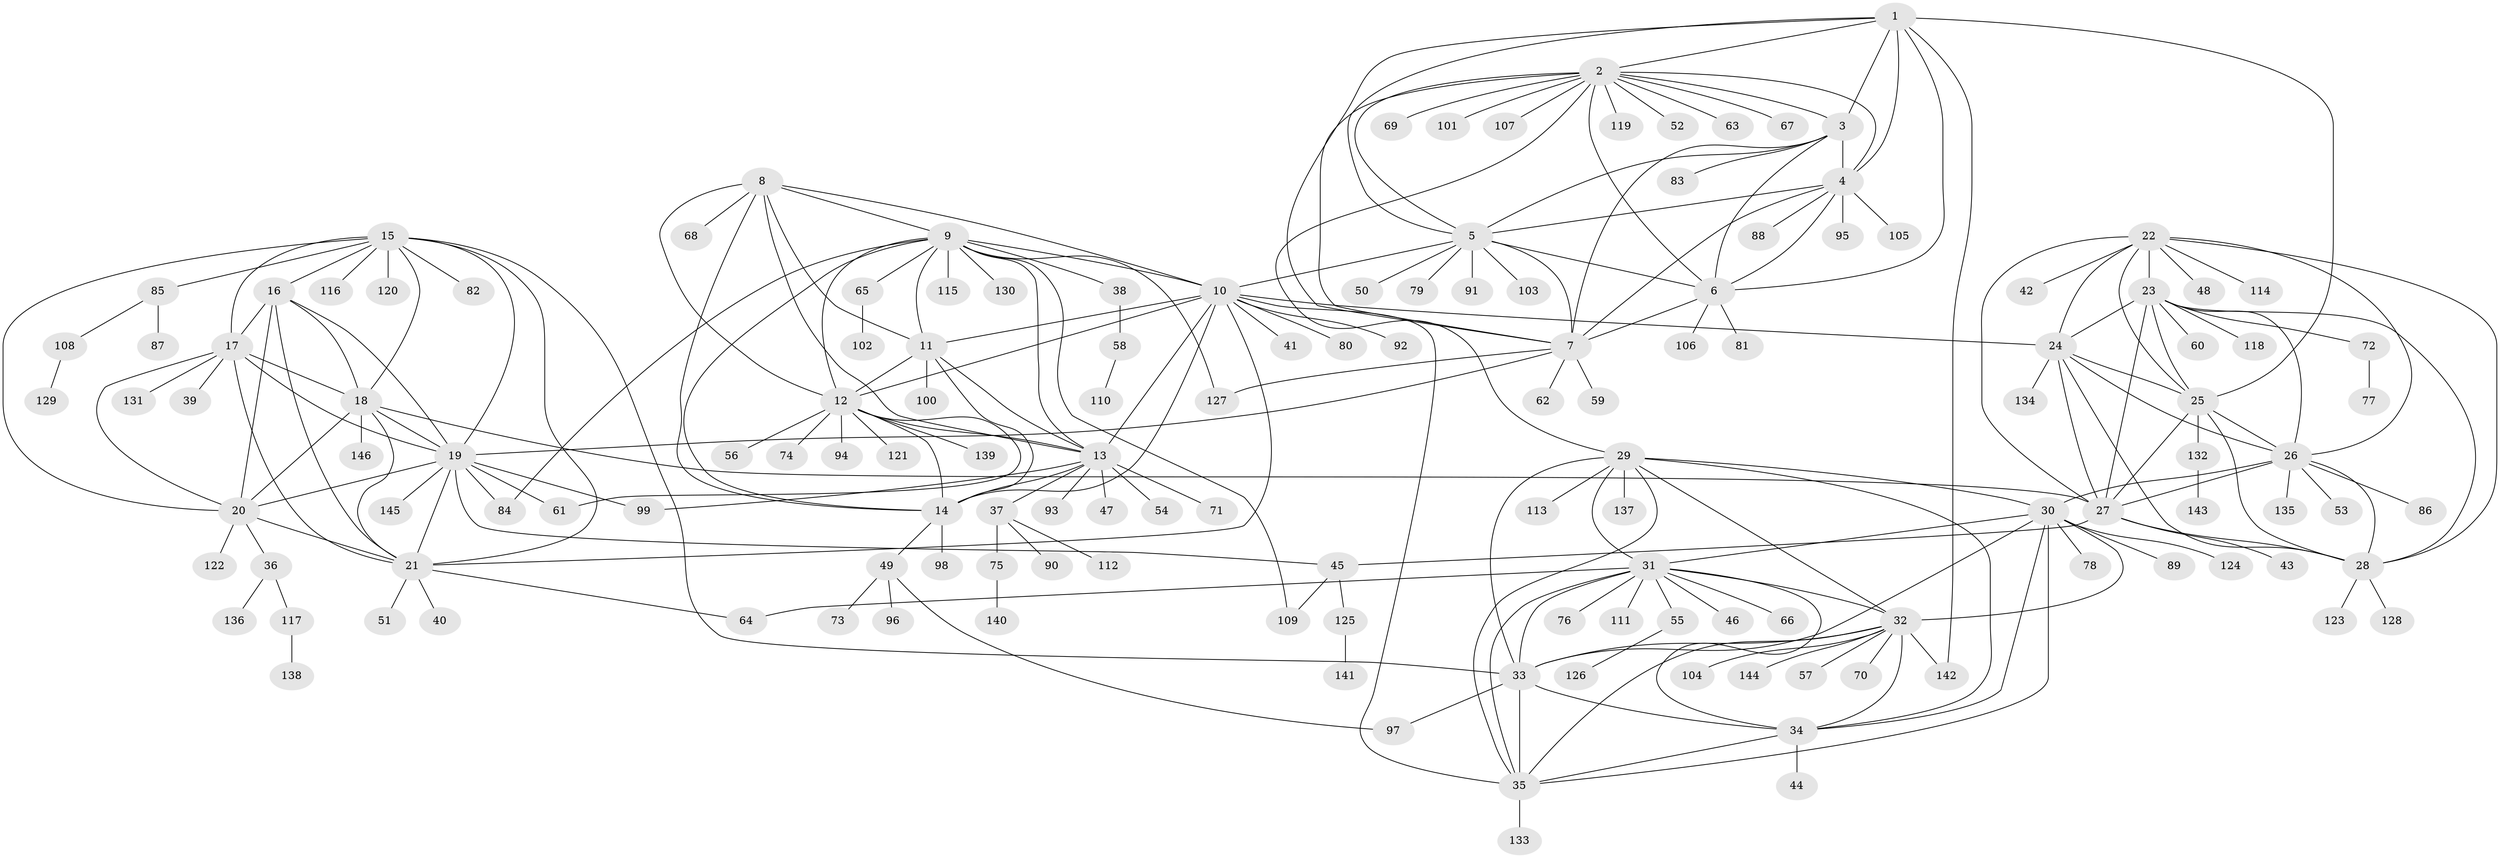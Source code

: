 // coarse degree distribution, {8: 0.06140350877192982, 12: 0.008771929824561403, 7: 0.02631578947368421, 9: 0.017543859649122806, 6: 0.06140350877192982, 11: 0.02631578947368421, 13: 0.008771929824561403, 10: 0.02631578947368421, 16: 0.008771929824561403, 5: 0.008771929824561403, 3: 0.017543859649122806, 2: 0.08771929824561403, 1: 0.631578947368421, 4: 0.008771929824561403}
// Generated by graph-tools (version 1.1) at 2025/42/03/06/25 10:42:09]
// undirected, 146 vertices, 235 edges
graph export_dot {
graph [start="1"]
  node [color=gray90,style=filled];
  1;
  2;
  3;
  4;
  5;
  6;
  7;
  8;
  9;
  10;
  11;
  12;
  13;
  14;
  15;
  16;
  17;
  18;
  19;
  20;
  21;
  22;
  23;
  24;
  25;
  26;
  27;
  28;
  29;
  30;
  31;
  32;
  33;
  34;
  35;
  36;
  37;
  38;
  39;
  40;
  41;
  42;
  43;
  44;
  45;
  46;
  47;
  48;
  49;
  50;
  51;
  52;
  53;
  54;
  55;
  56;
  57;
  58;
  59;
  60;
  61;
  62;
  63;
  64;
  65;
  66;
  67;
  68;
  69;
  70;
  71;
  72;
  73;
  74;
  75;
  76;
  77;
  78;
  79;
  80;
  81;
  82;
  83;
  84;
  85;
  86;
  87;
  88;
  89;
  90;
  91;
  92;
  93;
  94;
  95;
  96;
  97;
  98;
  99;
  100;
  101;
  102;
  103;
  104;
  105;
  106;
  107;
  108;
  109;
  110;
  111;
  112;
  113;
  114;
  115;
  116;
  117;
  118;
  119;
  120;
  121;
  122;
  123;
  124;
  125;
  126;
  127;
  128;
  129;
  130;
  131;
  132;
  133;
  134;
  135;
  136;
  137;
  138;
  139;
  140;
  141;
  142;
  143;
  144;
  145;
  146;
  1 -- 2;
  1 -- 3;
  1 -- 4;
  1 -- 5;
  1 -- 6;
  1 -- 7;
  1 -- 25;
  1 -- 142;
  2 -- 3;
  2 -- 4;
  2 -- 5;
  2 -- 6;
  2 -- 7;
  2 -- 29;
  2 -- 52;
  2 -- 63;
  2 -- 67;
  2 -- 69;
  2 -- 101;
  2 -- 107;
  2 -- 119;
  3 -- 4;
  3 -- 5;
  3 -- 6;
  3 -- 7;
  3 -- 83;
  4 -- 5;
  4 -- 6;
  4 -- 7;
  4 -- 88;
  4 -- 95;
  4 -- 105;
  5 -- 6;
  5 -- 7;
  5 -- 10;
  5 -- 50;
  5 -- 79;
  5 -- 91;
  5 -- 103;
  6 -- 7;
  6 -- 81;
  6 -- 106;
  7 -- 19;
  7 -- 59;
  7 -- 62;
  7 -- 127;
  8 -- 9;
  8 -- 10;
  8 -- 11;
  8 -- 12;
  8 -- 13;
  8 -- 14;
  8 -- 68;
  9 -- 10;
  9 -- 11;
  9 -- 12;
  9 -- 13;
  9 -- 14;
  9 -- 38;
  9 -- 65;
  9 -- 84;
  9 -- 109;
  9 -- 115;
  9 -- 127;
  9 -- 130;
  10 -- 11;
  10 -- 12;
  10 -- 13;
  10 -- 14;
  10 -- 21;
  10 -- 24;
  10 -- 35;
  10 -- 41;
  10 -- 80;
  10 -- 92;
  11 -- 12;
  11 -- 13;
  11 -- 14;
  11 -- 100;
  12 -- 13;
  12 -- 14;
  12 -- 56;
  12 -- 61;
  12 -- 74;
  12 -- 94;
  12 -- 121;
  12 -- 139;
  13 -- 14;
  13 -- 37;
  13 -- 47;
  13 -- 54;
  13 -- 71;
  13 -- 93;
  13 -- 99;
  14 -- 49;
  14 -- 98;
  15 -- 16;
  15 -- 17;
  15 -- 18;
  15 -- 19;
  15 -- 20;
  15 -- 21;
  15 -- 33;
  15 -- 82;
  15 -- 85;
  15 -- 116;
  15 -- 120;
  16 -- 17;
  16 -- 18;
  16 -- 19;
  16 -- 20;
  16 -- 21;
  17 -- 18;
  17 -- 19;
  17 -- 20;
  17 -- 21;
  17 -- 39;
  17 -- 131;
  18 -- 19;
  18 -- 20;
  18 -- 21;
  18 -- 27;
  18 -- 146;
  19 -- 20;
  19 -- 21;
  19 -- 45;
  19 -- 61;
  19 -- 84;
  19 -- 99;
  19 -- 145;
  20 -- 21;
  20 -- 36;
  20 -- 122;
  21 -- 40;
  21 -- 51;
  21 -- 64;
  22 -- 23;
  22 -- 24;
  22 -- 25;
  22 -- 26;
  22 -- 27;
  22 -- 28;
  22 -- 42;
  22 -- 48;
  22 -- 114;
  23 -- 24;
  23 -- 25;
  23 -- 26;
  23 -- 27;
  23 -- 28;
  23 -- 60;
  23 -- 72;
  23 -- 118;
  24 -- 25;
  24 -- 26;
  24 -- 27;
  24 -- 28;
  24 -- 134;
  25 -- 26;
  25 -- 27;
  25 -- 28;
  25 -- 132;
  26 -- 27;
  26 -- 28;
  26 -- 30;
  26 -- 53;
  26 -- 86;
  26 -- 135;
  27 -- 28;
  27 -- 43;
  27 -- 45;
  28 -- 123;
  28 -- 128;
  29 -- 30;
  29 -- 31;
  29 -- 32;
  29 -- 33;
  29 -- 34;
  29 -- 35;
  29 -- 113;
  29 -- 137;
  30 -- 31;
  30 -- 32;
  30 -- 33;
  30 -- 34;
  30 -- 35;
  30 -- 78;
  30 -- 89;
  30 -- 124;
  31 -- 32;
  31 -- 33;
  31 -- 34;
  31 -- 35;
  31 -- 46;
  31 -- 55;
  31 -- 64;
  31 -- 66;
  31 -- 76;
  31 -- 111;
  32 -- 33;
  32 -- 34;
  32 -- 35;
  32 -- 57;
  32 -- 70;
  32 -- 104;
  32 -- 142;
  32 -- 144;
  33 -- 34;
  33 -- 35;
  33 -- 97;
  34 -- 35;
  34 -- 44;
  35 -- 133;
  36 -- 117;
  36 -- 136;
  37 -- 75;
  37 -- 90;
  37 -- 112;
  38 -- 58;
  45 -- 109;
  45 -- 125;
  49 -- 73;
  49 -- 96;
  49 -- 97;
  55 -- 126;
  58 -- 110;
  65 -- 102;
  72 -- 77;
  75 -- 140;
  85 -- 87;
  85 -- 108;
  108 -- 129;
  117 -- 138;
  125 -- 141;
  132 -- 143;
}
